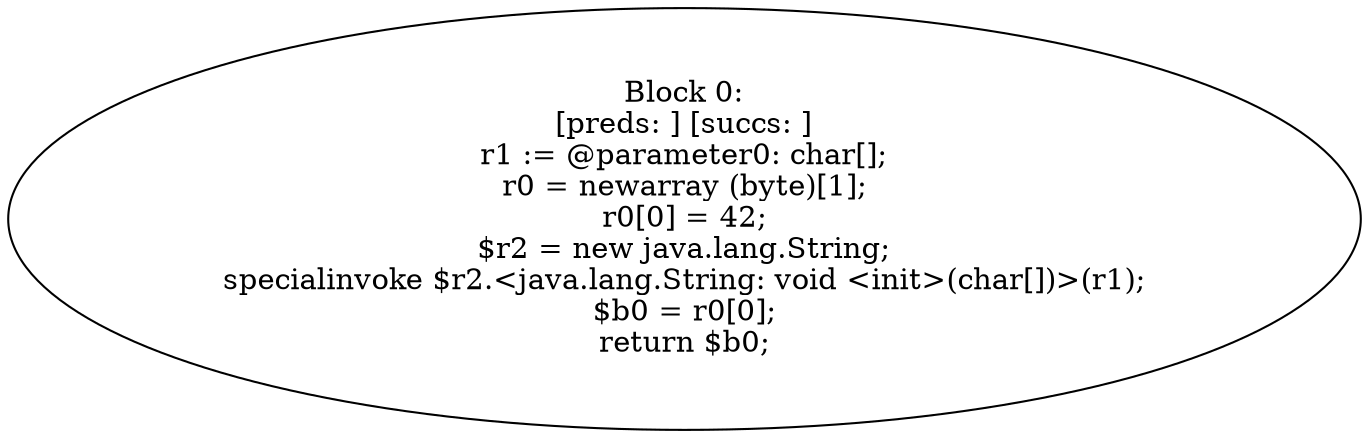 digraph "unitGraph" {
    "Block 0:
[preds: ] [succs: ]
r1 := @parameter0: char[];
r0 = newarray (byte)[1];
r0[0] = 42;
$r2 = new java.lang.String;
specialinvoke $r2.<java.lang.String: void <init>(char[])>(r1);
$b0 = r0[0];
return $b0;
"
}
